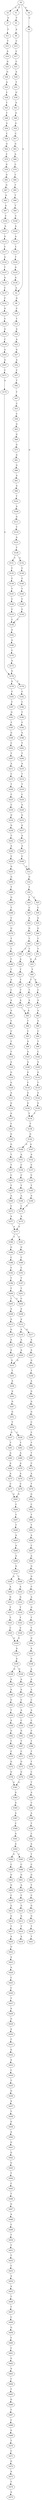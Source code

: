 strict digraph  {
	S0 -> S1 [ label = T ];
	S0 -> S2 [ label = A ];
	S0 -> S3 [ label = A ];
	S0 -> S4 [ label = A ];
	S1 -> S5 [ label = T ];
	S2 -> S6 [ label = G ];
	S3 -> S7 [ label = G ];
	S4 -> S8 [ label = C ];
	S5 -> S9 [ label = A ];
	S6 -> S10 [ label = C ];
	S7 -> S11 [ label = T ];
	S8 -> S12 [ label = G ];
	S9 -> S13 [ label = C ];
	S10 -> S14 [ label = T ];
	S11 -> S15 [ label = T ];
	S12 -> S16 [ label = G ];
	S13 -> S17 [ label = C ];
	S14 -> S18 [ label = A ];
	S15 -> S19 [ label = A ];
	S16 -> S20 [ label = T ];
	S17 -> S21 [ label = C ];
	S18 -> S22 [ label = A ];
	S19 -> S23 [ label = G ];
	S20 -> S24 [ label = T ];
	S20 -> S25 [ label = C ];
	S21 -> S26 [ label = A ];
	S22 -> S27 [ label = G ];
	S23 -> S28 [ label = G ];
	S24 -> S29 [ label = C ];
	S25 -> S30 [ label = C ];
	S26 -> S31 [ label = T ];
	S27 -> S32 [ label = A ];
	S28 -> S33 [ label = A ];
	S29 -> S34 [ label = A ];
	S30 -> S35 [ label = A ];
	S31 -> S36 [ label = G ];
	S32 -> S37 [ label = C ];
	S33 -> S38 [ label = C ];
	S34 -> S39 [ label = G ];
	S35 -> S40 [ label = G ];
	S36 -> S41 [ label = A ];
	S37 -> S42 [ label = T ];
	S38 -> S43 [ label = T ];
	S39 -> S44 [ label = T ];
	S40 -> S45 [ label = T ];
	S41 -> S46 [ label = G ];
	S42 -> S47 [ label = T ];
	S43 -> S48 [ label = T ];
	S44 -> S49 [ label = T ];
	S44 -> S50 [ label = C ];
	S45 -> S51 [ label = T ];
	S46 -> S52 [ label = A ];
	S47 -> S53 [ label = C ];
	S48 -> S54 [ label = G ];
	S49 -> S55 [ label = A ];
	S50 -> S56 [ label = A ];
	S51 -> S55 [ label = A ];
	S52 -> S57 [ label = C ];
	S53 -> S58 [ label = C ];
	S54 -> S59 [ label = C ];
	S55 -> S60 [ label = T ];
	S56 -> S61 [ label = T ];
	S57 -> S62 [ label = G ];
	S58 -> S63 [ label = G ];
	S59 -> S64 [ label = G ];
	S60 -> S65 [ label = T ];
	S60 -> S66 [ label = A ];
	S61 -> S67 [ label = T ];
	S62 -> S68 [ label = A ];
	S63 -> S69 [ label = G ];
	S64 -> S70 [ label = C ];
	S65 -> S71 [ label = T ];
	S66 -> S72 [ label = C ];
	S67 -> S73 [ label = T ];
	S68 -> S74 [ label = C ];
	S69 -> S75 [ label = G ];
	S70 -> S76 [ label = G ];
	S71 -> S77 [ label = A ];
	S72 -> S78 [ label = A ];
	S73 -> S79 [ label = A ];
	S74 -> S80 [ label = C ];
	S75 -> S81 [ label = G ];
	S76 -> S82 [ label = G ];
	S77 -> S83 [ label = A ];
	S78 -> S84 [ label = A ];
	S79 -> S83 [ label = A ];
	S80 -> S85 [ label = T ];
	S81 -> S86 [ label = G ];
	S82 -> S87 [ label = G ];
	S83 -> S88 [ label = T ];
	S84 -> S89 [ label = A ];
	S85 -> S90 [ label = T ];
	S86 -> S91 [ label = A ];
	S87 -> S92 [ label = A ];
	S88 -> S93 [ label = C ];
	S89 -> S94 [ label = C ];
	S90 -> S95 [ label = T ];
	S91 -> S96 [ label = A ];
	S92 -> S97 [ label = A ];
	S93 -> S98 [ label = G ];
	S94 -> S99 [ label = T ];
	S95 -> S100 [ label = C ];
	S96 -> S101 [ label = T ];
	S97 -> S102 [ label = C ];
	S98 -> S103 [ label = A ];
	S99 -> S104 [ label = C ];
	S100 -> S105 [ label = A ];
	S101 -> S106 [ label = A ];
	S102 -> S107 [ label = A ];
	S103 -> S108 [ label = A ];
	S104 -> S109 [ label = A ];
	S105 -> S110 [ label = A ];
	S106 -> S111 [ label = G ];
	S107 -> S112 [ label = G ];
	S108 -> S113 [ label = G ];
	S109 -> S114 [ label = G ];
	S110 -> S115 [ label = C ];
	S111 -> S116 [ label = T ];
	S112 -> S117 [ label = C ];
	S113 -> S118 [ label = T ];
	S114 -> S119 [ label = T ];
	S115 -> S120 [ label = T ];
	S116 -> S121 [ label = A ];
	S117 -> S122 [ label = A ];
	S118 -> S123 [ label = A ];
	S119 -> S124 [ label = A ];
	S120 -> S125 [ label = A ];
	S121 -> S126 [ label = T ];
	S122 -> S127 [ label = T ];
	S123 -> S128 [ label = G ];
	S124 -> S129 [ label = G ];
	S125 -> S130 [ label = A ];
	S126 -> S131 [ label = C ];
	S126 -> S132 [ label = A ];
	S127 -> S133 [ label = G ];
	S128 -> S134 [ label = T ];
	S129 -> S134 [ label = T ];
	S130 -> S2 [ label = A ];
	S131 -> S135 [ label = C ];
	S132 -> S136 [ label = C ];
	S133 -> S137 [ label = C ];
	S134 -> S138 [ label = T ];
	S135 -> S139 [ label = C ];
	S136 -> S140 [ label = C ];
	S137 -> S141 [ label = C ];
	S138 -> S142 [ label = G ];
	S139 -> S143 [ label = T ];
	S140 -> S144 [ label = T ];
	S141 -> S145 [ label = G ];
	S142 -> S146 [ label = G ];
	S142 -> S147 [ label = A ];
	S143 -> S148 [ label = C ];
	S144 -> S149 [ label = C ];
	S145 -> S150 [ label = C ];
	S146 -> S151 [ label = A ];
	S147 -> S152 [ label = A ];
	S148 -> S153 [ label = C ];
	S149 -> S154 [ label = C ];
	S150 -> S155 [ label = G ];
	S151 -> S156 [ label = C ];
	S152 -> S157 [ label = C ];
	S153 -> S158 [ label = C ];
	S154 -> S158 [ label = C ];
	S155 -> S159 [ label = C ];
	S156 -> S160 [ label = C ];
	S157 -> S161 [ label = C ];
	S158 -> S162 [ label = A ];
	S159 -> S163 [ label = A ];
	S160 -> S164 [ label = T ];
	S161 -> S165 [ label = T ];
	S162 -> S166 [ label = A ];
	S163 -> S167 [ label = A ];
	S164 -> S168 [ label = A ];
	S165 -> S169 [ label = A ];
	S166 -> S170 [ label = C ];
	S167 -> S171 [ label = C ];
	S168 -> S172 [ label = C ];
	S169 -> S172 [ label = C ];
	S170 -> S173 [ label = A ];
	S171 -> S174 [ label = A ];
	S172 -> S175 [ label = A ];
	S173 -> S176 [ label = G ];
	S174 -> S176 [ label = G ];
	S175 -> S177 [ label = A ];
	S176 -> S178 [ label = T ];
	S176 -> S179 [ label = G ];
	S177 -> S180 [ label = T ];
	S177 -> S181 [ label = G ];
	S178 -> S182 [ label = C ];
	S179 -> S183 [ label = C ];
	S180 -> S184 [ label = G ];
	S181 -> S185 [ label = G ];
	S182 -> S186 [ label = C ];
	S183 -> S187 [ label = C ];
	S184 -> S188 [ label = C ];
	S185 -> S189 [ label = C ];
	S186 -> S190 [ label = T ];
	S187 -> S191 [ label = G ];
	S188 -> S192 [ label = C ];
	S189 -> S193 [ label = C ];
	S190 -> S194 [ label = T ];
	S191 -> S195 [ label = T ];
	S192 -> S196 [ label = T ];
	S193 -> S197 [ label = T ];
	S194 -> S198 [ label = G ];
	S195 -> S199 [ label = G ];
	S196 -> S200 [ label = T ];
	S197 -> S201 [ label = T ];
	S198 -> S202 [ label = T ];
	S199 -> S203 [ label = C ];
	S200 -> S204 [ label = C ];
	S200 -> S205 [ label = T ];
	S201 -> S204 [ label = C ];
	S202 -> S206 [ label = T ];
	S203 -> S207 [ label = T ];
	S204 -> S208 [ label = A ];
	S205 -> S209 [ label = A ];
	S206 -> S210 [ label = A ];
	S207 -> S211 [ label = A ];
	S208 -> S212 [ label = A ];
	S209 -> S213 [ label = A ];
	S210 -> S214 [ label = T ];
	S211 -> S215 [ label = C ];
	S212 -> S216 [ label = A ];
	S212 -> S217 [ label = G ];
	S213 -> S218 [ label = A ];
	S214 -> S219 [ label = T ];
	S215 -> S220 [ label = T ];
	S216 -> S221 [ label = A ];
	S217 -> S222 [ label = A ];
	S218 -> S223 [ label = A ];
	S219 -> S224 [ label = C ];
	S220 -> S225 [ label = C ];
	S221 -> S226 [ label = A ];
	S222 -> S227 [ label = A ];
	S223 -> S228 [ label = A ];
	S224 -> S229 [ label = G ];
	S225 -> S230 [ label = C ];
	S226 -> S231 [ label = G ];
	S227 -> S232 [ label = G ];
	S228 -> S231 [ label = G ];
	S229 -> S233 [ label = G ];
	S230 -> S234 [ label = G ];
	S231 -> S235 [ label = T ];
	S232 -> S236 [ label = T ];
	S233 -> S237 [ label = G ];
	S234 -> S238 [ label = G ];
	S235 -> S239 [ label = A ];
	S236 -> S240 [ label = A ];
	S237 -> S241 [ label = A ];
	S238 -> S242 [ label = T ];
	S239 -> S243 [ label = A ];
	S240 -> S244 [ label = G ];
	S241 -> S245 [ label = A ];
	S242 -> S246 [ label = A ];
	S243 -> S247 [ label = G ];
	S244 -> S248 [ label = G ];
	S245 -> S249 [ label = C ];
	S246 -> S250 [ label = C ];
	S247 -> S251 [ label = G ];
	S248 -> S252 [ label = G ];
	S249 -> S12 [ label = G ];
	S250 -> S253 [ label = G ];
	S251 -> S254 [ label = T ];
	S252 -> S255 [ label = C ];
	S253 -> S256 [ label = G ];
	S254 -> S257 [ label = G ];
	S254 -> S258 [ label = C ];
	S255 -> S259 [ label = C ];
	S256 -> S260 [ label = T ];
	S257 -> S261 [ label = T ];
	S258 -> S262 [ label = T ];
	S259 -> S263 [ label = T ];
	S260 -> S264 [ label = G ];
	S261 -> S265 [ label = A ];
	S262 -> S266 [ label = A ];
	S263 -> S267 [ label = T ];
	S264 -> S268 [ label = T ];
	S265 -> S269 [ label = A ];
	S266 -> S270 [ label = A ];
	S267 -> S271 [ label = C ];
	S268 -> S272 [ label = C ];
	S269 -> S273 [ label = A ];
	S270 -> S274 [ label = A ];
	S271 -> S275 [ label = A ];
	S272 -> S276 [ label = G ];
	S273 -> S277 [ label = C ];
	S274 -> S278 [ label = C ];
	S275 -> S279 [ label = T ];
	S276 -> S280 [ label = T ];
	S277 -> S281 [ label = G ];
	S278 -> S281 [ label = G ];
	S279 -> S282 [ label = G ];
	S280 -> S283 [ label = C ];
	S281 -> S284 [ label = C ];
	S282 -> S285 [ label = C ];
	S283 -> S286 [ label = T ];
	S284 -> S287 [ label = C ];
	S285 -> S288 [ label = T ];
	S286 -> S289 [ label = T ];
	S287 -> S290 [ label = T ];
	S288 -> S291 [ label = T ];
	S289 -> S292 [ label = A ];
	S290 -> S293 [ label = A ];
	S291 -> S294 [ label = A ];
	S292 -> S295 [ label = C ];
	S293 -> S296 [ label = A ];
	S294 -> S297 [ label = C ];
	S295 -> S298 [ label = A ];
	S296 -> S299 [ label = A ];
	S297 -> S300 [ label = A ];
	S298 -> S301 [ label = A ];
	S299 -> S302 [ label = G ];
	S300 -> S303 [ label = G ];
	S301 -> S304 [ label = C ];
	S302 -> S305 [ label = A ];
	S302 -> S306 [ label = T ];
	S303 -> S307 [ label = G ];
	S304 -> S308 [ label = C ];
	S305 -> S309 [ label = A ];
	S306 -> S310 [ label = A ];
	S307 -> S311 [ label = C ];
	S308 -> S312 [ label = T ];
	S309 -> S313 [ label = G ];
	S310 -> S314 [ label = G ];
	S311 -> S315 [ label = A ];
	S312 -> S316 [ label = T ];
	S313 -> S317 [ label = T ];
	S314 -> S318 [ label = T ];
	S315 -> S319 [ label = G ];
	S316 -> S320 [ label = A ];
	S317 -> S321 [ label = T ];
	S318 -> S322 [ label = T ];
	S319 -> S323 [ label = T ];
	S320 -> S324 [ label = G ];
	S321 -> S325 [ label = C ];
	S322 -> S326 [ label = C ];
	S323 -> S327 [ label = T ];
	S324 -> S328 [ label = G ];
	S325 -> S329 [ label = G ];
	S326 -> S329 [ label = G ];
	S327 -> S330 [ label = G ];
	S328 -> S331 [ label = A ];
	S329 -> S332 [ label = A ];
	S330 -> S333 [ label = A ];
	S331 -> S334 [ label = G ];
	S332 -> S335 [ label = G ];
	S333 -> S336 [ label = G ];
	S334 -> S337 [ label = G ];
	S335 -> S338 [ label = G ];
	S335 -> S339 [ label = G ];
	S336 -> S340 [ label = A ];
	S337 -> S341 [ label = C ];
	S338 -> S342 [ label = A ];
	S339 -> S343 [ label = A ];
	S340 -> S344 [ label = A ];
	S341 -> S345 [ label = G ];
	S342 -> S346 [ label = A ];
	S343 -> S347 [ label = A ];
	S344 -> S348 [ label = A ];
	S345 -> S349 [ label = G ];
	S346 -> S350 [ label = G ];
	S347 -> S351 [ label = C ];
	S348 -> S352 [ label = C ];
	S349 -> S353 [ label = T ];
	S350 -> S354 [ label = T ];
	S351 -> S355 [ label = A ];
	S352 -> S356 [ label = A ];
	S353 -> S357 [ label = T ];
	S354 -> S358 [ label = A ];
	S355 -> S359 [ label = C ];
	S356 -> S360 [ label = C ];
	S357 -> S361 [ label = C ];
	S358 -> S362 [ label = G ];
	S359 -> S363 [ label = G ];
	S360 -> S364 [ label = C ];
	S361 -> S365 [ label = T ];
	S362 -> S366 [ label = T ];
	S363 -> S367 [ label = T ];
	S364 -> S368 [ label = T ];
	S365 -> S369 [ label = A ];
	S366 -> S370 [ label = C ];
	S367 -> S371 [ label = C ];
	S368 -> S372 [ label = T ];
	S369 -> S373 [ label = C ];
	S370 -> S374 [ label = G ];
	S371 -> S375 [ label = G ];
	S372 -> S376 [ label = T ];
	S373 -> S377 [ label = A ];
	S374 -> S378 [ label = G ];
	S375 -> S379 [ label = G ];
	S376 -> S380 [ label = C ];
	S377 -> S177 [ label = A ];
	S378 -> S381 [ label = A ];
	S379 -> S381 [ label = A ];
	S380 -> S382 [ label = T ];
	S381 -> S383 [ label = G ];
	S382 -> S384 [ label = A ];
	S383 -> S385 [ label = G ];
	S384 -> S386 [ label = C ];
	S385 -> S387 [ label = A ];
	S386 -> S388 [ label = A ];
	S387 -> S389 [ label = C ];
	S388 -> S390 [ label = T ];
	S389 -> S391 [ label = G ];
	S390 -> S392 [ label = C ];
	S391 -> S393 [ label = A ];
	S392 -> S394 [ label = A ];
	S393 -> S395 [ label = C ];
	S393 -> S396 [ label = G ];
	S394 -> S397 [ label = T ];
	S395 -> S398 [ label = C ];
	S396 -> S399 [ label = C ];
	S397 -> S400 [ label = C ];
	S398 -> S401 [ label = G ];
	S399 -> S402 [ label = G ];
	S400 -> S403 [ label = G ];
	S401 -> S404 [ label = A ];
	S402 -> S405 [ label = G ];
	S403 -> S406 [ label = T ];
	S404 -> S407 [ label = C ];
	S405 -> S408 [ label = C ];
	S406 -> S409 [ label = C ];
	S407 -> S410 [ label = G ];
	S408 -> S411 [ label = G ];
	S409 -> S412 [ label = G ];
	S410 -> S413 [ label = G ];
	S411 -> S414 [ label = G ];
	S412 -> S415 [ label = G ];
	S413 -> S416 [ label = T ];
	S414 -> S417 [ label = T ];
	S415 -> S418 [ label = T ];
	S416 -> S419 [ label = A ];
	S417 -> S420 [ label = A ];
	S418 -> S421 [ label = T ];
	S420 -> S422 [ label = G ];
	S422 -> S423 [ label = A ];
	S423 -> S424 [ label = A ];
	S424 -> S425 [ label = C ];
	S425 -> S426 [ label = C ];
	S426 -> S427 [ label = T ];
	S427 -> S428 [ label = A ];
	S428 -> S429 [ label = G ];
	S429 -> S430 [ label = A ];
	S430 -> S431 [ label = T ];
	S431 -> S432 [ label = G ];
	S432 -> S433 [ label = A ];
	S433 -> S434 [ label = C ];
	S434 -> S435 [ label = T ];
	S435 -> S436 [ label = G ];
	S436 -> S437 [ label = A ];
	S437 -> S438 [ label = T ];
	S438 -> S439 [ label = G ];
	S439 -> S440 [ label = A ];
	S440 -> S441 [ label = G ];
	S441 -> S442 [ label = G ];
	S442 -> S443 [ label = G ];
	S443 -> S444 [ label = T ];
	S444 -> S445 [ label = C ];
	S445 -> S446 [ label = T ];
	S446 -> S447 [ label = G ];
	S447 -> S448 [ label = A ];
	S448 -> S449 [ label = C ];
	S449 -> S450 [ label = T ];
	S450 -> S451 [ label = T ];
	S451 -> S452 [ label = T ];
	S452 -> S453 [ label = C ];
	S453 -> S454 [ label = A ];
	S454 -> S455 [ label = A ];
	S455 -> S456 [ label = T ];
	S456 -> S457 [ label = T ];
	S457 -> S458 [ label = C ];
	S458 -> S459 [ label = G ];
	S459 -> S460 [ label = C ];
	S460 -> S461 [ label = C ];
	S461 -> S462 [ label = G ];
	S462 -> S463 [ label = A ];
	S463 -> S464 [ label = T ];
	S464 -> S465 [ label = T ];
	S465 -> S466 [ label = G ];
	S466 -> S467 [ label = T ];
	S467 -> S468 [ label = C ];
	S468 -> S469 [ label = G ];
	S469 -> S470 [ label = T ];
	S470 -> S471 [ label = C ];
	S471 -> S472 [ label = G ];
	S472 -> S473 [ label = A ];
	S473 -> S474 [ label = T ];
	S474 -> S475 [ label = A ];
}

